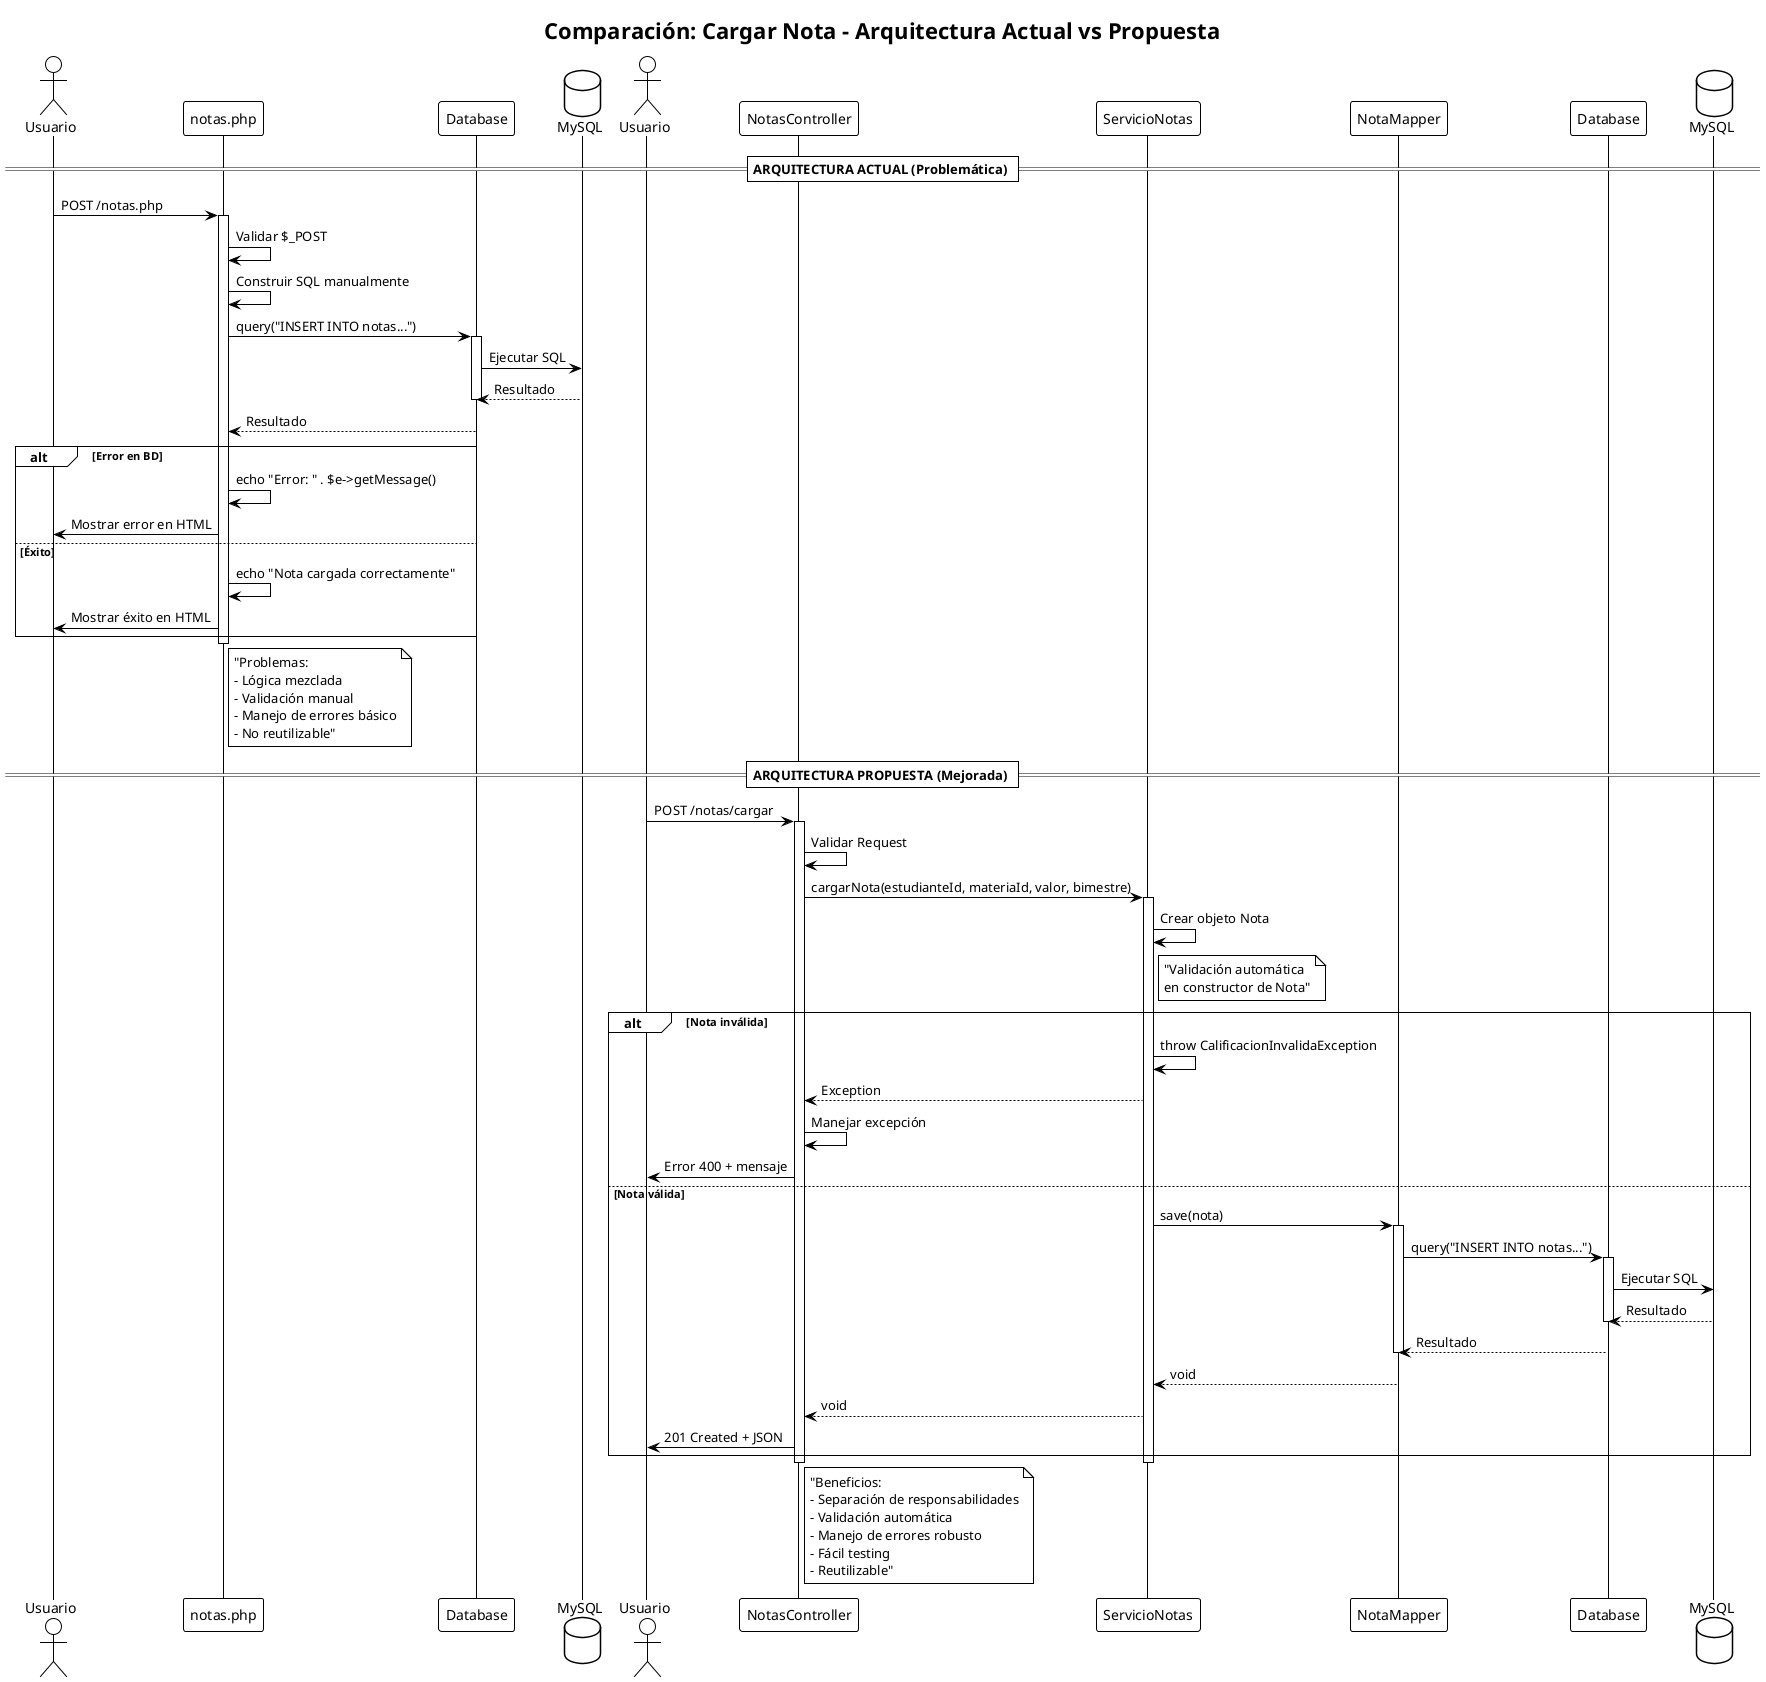 @startuml Secuencia_Cargar_Nota
!theme plain
title Comparación: Cargar Nota - Arquitectura Actual vs Propuesta

== ARQUITECTURA ACTUAL (Problemática) ==

actor "Usuario" as User
participant "notas.php" as NotasPHP
participant "Database" as DB
database "MySQL" as MySQL

User -> NotasPHP: POST /notas.php
activate NotasPHP

NotasPHP -> NotasPHP: Validar $_POST
NotasPHP -> NotasPHP: Construir SQL manualmente
NotasPHP -> DB: query("INSERT INTO notas...")
activate DB
DB -> MySQL: Ejecutar SQL
MySQL --> DB: Resultado
deactivate DB
DB --> NotasPHP: Resultado

alt Error en BD
    NotasPHP -> NotasPHP: echo "Error: " . $e->getMessage()
    NotasPHP -> User: Mostrar error en HTML
else Éxito
    NotasPHP -> NotasPHP: echo "Nota cargada correctamente"
    NotasPHP -> User: Mostrar éxito en HTML
end

deactivate NotasPHP

note right of NotasPHP : "Problemas:\n- Lógica mezclada\n- Validación manual\n- Manejo de errores básico\n- No reutilizable"

== ARQUITECTURA PROPUESTA (Mejorada) ==

actor "Usuario" as User2
participant "NotasController" as NotasCtrl
participant "ServicioNotas" as ServNotas
participant "NotaMapper" as NotaMapper
participant "Database" as DB2
database "MySQL" as MySQL2

User2 -> NotasCtrl: POST /notas/cargar
activate NotasCtrl

NotasCtrl -> NotasCtrl: Validar Request
NotasCtrl -> ServNotas: cargarNota(estudianteId, materiaId, valor, bimestre)
activate ServNotas

ServNotas -> ServNotas: Crear objeto Nota
note right of ServNotas : "Validación automática\nen constructor de Nota"

alt Nota inválida
    ServNotas -> ServNotas: throw CalificacionInvalidaException
    ServNotas --> NotasCtrl: Exception
    NotasCtrl -> NotasCtrl: Manejar excepción
    NotasCtrl -> User2: Error 400 + mensaje
else Nota válida
    ServNotas -> NotaMapper: save(nota)
    activate NotaMapper
    NotaMapper -> DB2: query("INSERT INTO notas...")
    activate DB2
    DB2 -> MySQL2: Ejecutar SQL
    MySQL2 --> DB2: Resultado
    deactivate DB2
    DB2 --> NotaMapper: Resultado
    deactivate NotaMapper
    NotaMapper --> ServNotas: void
    ServNotas --> NotasCtrl: void
    NotasCtrl -> User2: 201 Created + JSON
end

deactivate ServNotas
deactivate NotasCtrl

note right of NotasCtrl : "Beneficios:\n- Separación de responsabilidades\n- Validación automática\n- Manejo de errores robusto\n- Fácil testing\n- Reutilizable"

@enduml
